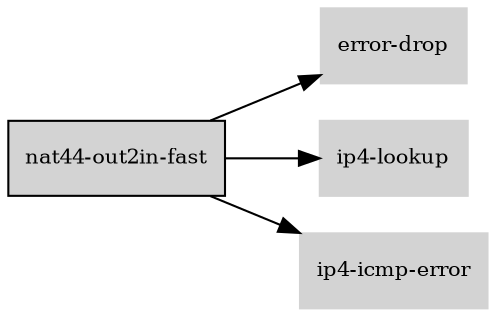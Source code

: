 digraph "nat44_out2in_fast_subgraph" {
  rankdir=LR;
  node [shape=box, style=filled, fontsize=10, color=lightgray, fontcolor=black, fillcolor=lightgray];
  "nat44-out2in-fast" [color=black, fontcolor=black, fillcolor=lightgray];
  edge [fontsize=8];
  "nat44-out2in-fast" -> "error-drop";
  "nat44-out2in-fast" -> "ip4-lookup";
  "nat44-out2in-fast" -> "ip4-icmp-error";
}
